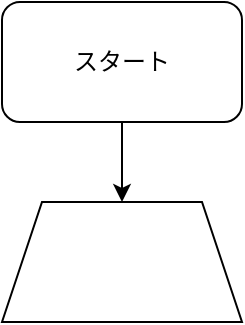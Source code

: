 <mxfile version="20.1.1" type="device"><diagram name="Page-1" id="74e2e168-ea6b-b213-b513-2b3c1d86103e"><mxGraphModel dx="405" dy="412" grid="1" gridSize="10" guides="1" tooltips="1" connect="1" arrows="1" fold="1" page="1" pageScale="1" pageWidth="1100" pageHeight="850" background="none" math="0" shadow="0"><root><mxCell id="0"/><mxCell id="1" parent="0"/><mxCell id="ORVYIOk0ZJrw9zejFGup-1" value="スタート" style="rounded=1;whiteSpace=wrap;html=1;" vertex="1" parent="1"><mxGeometry x="460" y="20" width="120" height="60" as="geometry"/></mxCell><mxCell id="ORVYIOk0ZJrw9zejFGup-2" value="" style="endArrow=classic;html=1;rounded=0;" edge="1" parent="1"><mxGeometry width="50" height="50" relative="1" as="geometry"><mxPoint x="520" y="90" as="sourcePoint"/><mxPoint x="520" y="120" as="targetPoint"/><Array as="points"><mxPoint x="520" y="80"/><mxPoint x="520" y="90"/></Array></mxGeometry></mxCell><mxCell id="ORVYIOk0ZJrw9zejFGup-3" value="" style="shape=trapezoid;perimeter=trapezoidPerimeter;whiteSpace=wrap;html=1;fixedSize=1;" vertex="1" parent="1"><mxGeometry x="460" y="120" width="120" height="60" as="geometry"/></mxCell></root></mxGraphModel></diagram></mxfile>